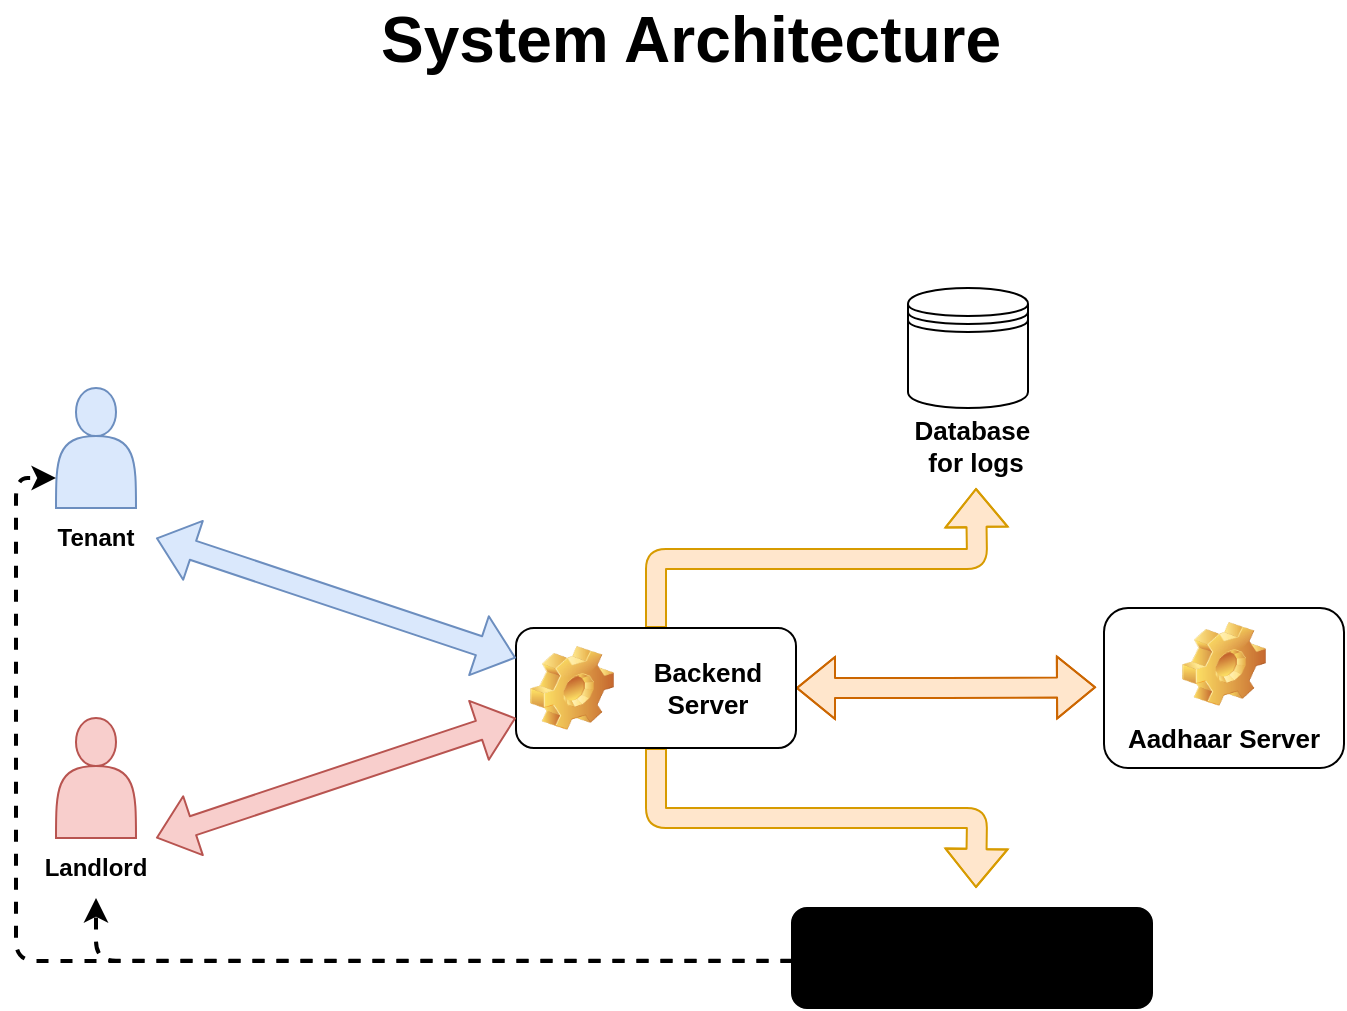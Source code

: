 <mxfile version="15.5.8" type="github">
  <diagram name="Page-1" id="c7558073-3199-34d8-9f00-42111426c3f3">
    <mxGraphModel dx="2126" dy="1306" grid="1" gridSize="10" guides="1" tooltips="1" connect="1" arrows="1" fold="1" page="1" pageScale="1" pageWidth="1169" pageHeight="827" background="none" math="0" shadow="0">
      <root>
        <mxCell id="0" />
        <mxCell id="1" parent="0" />
        <mxCell id="QJRBWMiN4yP4uXgoTAv8-38" value="&lt;font size=&quot;1&quot;&gt;&lt;span style=&quot;font-size: 32px&quot;&gt;System Architecture&lt;/span&gt;&lt;/font&gt;" style="text;strokeColor=none;fillColor=none;html=1;fontSize=24;fontStyle=1;verticalAlign=middle;align=center;shadow=0;labelBackgroundColor=none;sketch=0;" vertex="1" parent="1">
          <mxGeometry x="535" y="90" width="100" height="40" as="geometry" />
        </mxCell>
        <mxCell id="QJRBWMiN4yP4uXgoTAv8-39" value="" style="group" vertex="1" connectable="0" parent="1">
          <mxGeometry x="258" y="234" width="654" height="360" as="geometry" />
        </mxCell>
        <mxCell id="QJRBWMiN4yP4uXgoTAv8-6" value="" style="group" vertex="1" connectable="0" parent="QJRBWMiN4yP4uXgoTAv8-39">
          <mxGeometry y="50" width="60" height="90" as="geometry" />
        </mxCell>
        <mxCell id="PHw_MCN1QrVX4D9Gqcd9-97" value="" style="shape=actor;whiteSpace=wrap;html=1;fillColor=#dae8fc;strokeColor=#6c8ebf;shadow=0;sketch=0;" vertex="1" parent="QJRBWMiN4yP4uXgoTAv8-6">
          <mxGeometry x="10" width="40" height="60" as="geometry" />
        </mxCell>
        <mxCell id="QJRBWMiN4yP4uXgoTAv8-5" value="&lt;b&gt;Tenant&lt;/b&gt;" style="text;html=1;strokeColor=none;fillColor=none;align=center;verticalAlign=middle;whiteSpace=wrap;rounded=0;shadow=0;sketch=0;" vertex="1" parent="QJRBWMiN4yP4uXgoTAv8-6">
          <mxGeometry y="60" width="60" height="30" as="geometry" />
        </mxCell>
        <mxCell id="QJRBWMiN4yP4uXgoTAv8-8" value="" style="group" vertex="1" connectable="0" parent="QJRBWMiN4yP4uXgoTAv8-39">
          <mxGeometry y="215" width="60" height="90" as="geometry" />
        </mxCell>
        <mxCell id="QJRBWMiN4yP4uXgoTAv8-3" value="" style="shape=actor;whiteSpace=wrap;html=1;fillColor=#f8cecc;strokeColor=#b85450;" vertex="1" parent="QJRBWMiN4yP4uXgoTAv8-8">
          <mxGeometry x="10" width="40" height="60" as="geometry" />
        </mxCell>
        <mxCell id="QJRBWMiN4yP4uXgoTAv8-7" value="&lt;b&gt;Landlord&lt;/b&gt;" style="text;html=1;strokeColor=none;fillColor=none;align=center;verticalAlign=middle;whiteSpace=wrap;rounded=0;shadow=0;sketch=0;" vertex="1" parent="QJRBWMiN4yP4uXgoTAv8-8">
          <mxGeometry y="60" width="60" height="30" as="geometry" />
        </mxCell>
        <mxCell id="QJRBWMiN4yP4uXgoTAv8-22" style="edgeStyle=orthogonalEdgeStyle;shape=flexArrow;rounded=1;orthogonalLoop=1;jettySize=auto;html=1;exitX=0.5;exitY=0;exitDx=0;exitDy=0;fontSize=13;fillColor=#ffe6cc;strokeColor=#d79b00;" edge="1" parent="QJRBWMiN4yP4uXgoTAv8-39" source="QJRBWMiN4yP4uXgoTAv8-9">
          <mxGeometry relative="1" as="geometry">
            <mxPoint x="470" y="100.0" as="targetPoint" />
          </mxGeometry>
        </mxCell>
        <mxCell id="QJRBWMiN4yP4uXgoTAv8-23" style="edgeStyle=orthogonalEdgeStyle;shape=flexArrow;rounded=1;orthogonalLoop=1;jettySize=auto;html=1;exitX=1;exitY=0.5;exitDx=0;exitDy=0;fontSize=13;fillColor=#ffe6cc;strokeColor=#CC6600;startArrow=block;" edge="1" parent="QJRBWMiN4yP4uXgoTAv8-39" source="QJRBWMiN4yP4uXgoTAv8-9">
          <mxGeometry relative="1" as="geometry">
            <mxPoint x="530" y="199.667" as="targetPoint" />
          </mxGeometry>
        </mxCell>
        <mxCell id="QJRBWMiN4yP4uXgoTAv8-26" style="edgeStyle=orthogonalEdgeStyle;shape=flexArrow;rounded=1;orthogonalLoop=1;jettySize=auto;html=1;exitX=0.5;exitY=1;exitDx=0;exitDy=0;fontSize=13;fillColor=#ffe6cc;strokeColor=#d79b00;startArrow=none;startFill=0;" edge="1" parent="QJRBWMiN4yP4uXgoTAv8-39" source="QJRBWMiN4yP4uXgoTAv8-9">
          <mxGeometry relative="1" as="geometry">
            <mxPoint x="470" y="300" as="targetPoint" />
          </mxGeometry>
        </mxCell>
        <mxCell id="QJRBWMiN4yP4uXgoTAv8-9" value="&lt;font style=&quot;font-size: 13px&quot;&gt;Backend Server&lt;/font&gt;" style="label;whiteSpace=wrap;html=1;image=img/clipart/Gear_128x128.png;shadow=0;sketch=0;gradientColor=none;align=center;" vertex="1" parent="QJRBWMiN4yP4uXgoTAv8-39">
          <mxGeometry x="240" y="170" width="140" height="60" as="geometry" />
        </mxCell>
        <mxCell id="QJRBWMiN4yP4uXgoTAv8-16" value="" style="group" vertex="1" connectable="0" parent="QJRBWMiN4yP4uXgoTAv8-39">
          <mxGeometry x="436" width="64" height="94" as="geometry" />
        </mxCell>
        <mxCell id="QJRBWMiN4yP4uXgoTAv8-10" value="" style="shape=datastore;whiteSpace=wrap;html=1;shadow=0;sketch=0;fontSize=13;gradientColor=none;align=center;" vertex="1" parent="QJRBWMiN4yP4uXgoTAv8-16">
          <mxGeometry width="60" height="60" as="geometry" />
        </mxCell>
        <mxCell id="QJRBWMiN4yP4uXgoTAv8-12" value="Database&amp;nbsp; for logs" style="text;html=1;strokeColor=none;fillColor=none;align=center;verticalAlign=middle;whiteSpace=wrap;rounded=0;shadow=0;sketch=0;fontSize=13;fontStyle=1" vertex="1" parent="QJRBWMiN4yP4uXgoTAv8-16">
          <mxGeometry x="4" y="64" width="60" height="30" as="geometry" />
        </mxCell>
        <mxCell id="QJRBWMiN4yP4uXgoTAv8-18" value="Aadhaar Server" style="label;whiteSpace=wrap;html=1;align=center;verticalAlign=bottom;spacingLeft=0;spacingBottom=4;imageAlign=center;imageVerticalAlign=top;image=img/clipart/Gear_128x128.png;shadow=0;sketch=0;fontSize=13;gradientColor=none;" vertex="1" parent="QJRBWMiN4yP4uXgoTAv8-39">
          <mxGeometry x="534" y="160" width="120" height="80" as="geometry" />
        </mxCell>
        <mxCell id="QJRBWMiN4yP4uXgoTAv8-21" value="" style="group" vertex="1" connectable="0" parent="QJRBWMiN4yP4uXgoTAv8-39">
          <mxGeometry x="378" y="310" width="180" height="50" as="geometry" />
        </mxCell>
        <mxCell id="QJRBWMiN4yP4uXgoTAv8-20" value="" style="shape=ext;double=1;rounded=1;whiteSpace=wrap;html=1;shadow=0;sketch=0;fontSize=13;gradientColor=none;align=center;labelBackgroundColor=none;fillColor=#000000;" vertex="1" parent="QJRBWMiN4yP4uXgoTAv8-21">
          <mxGeometry width="180" height="50" as="geometry" />
        </mxCell>
        <mxCell id="QJRBWMiN4yP4uXgoTAv8-19" value="" style="shape=image;verticalLabelPosition=bottom;labelBackgroundColor=#ffffff;verticalAlign=top;aspect=fixed;imageAspect=0;image=https://www.fast2sms.com/Fast2SMS-logo-red.png;" vertex="1" parent="QJRBWMiN4yP4uXgoTAv8-21">
          <mxGeometry x="12.251" y="5" width="141.05" height="42.857" as="geometry" />
        </mxCell>
        <mxCell id="QJRBWMiN4yP4uXgoTAv8-30" style="rounded=1;orthogonalLoop=1;jettySize=auto;html=1;exitX=1;exitY=0.5;exitDx=0;exitDy=0;entryX=0;entryY=0.25;entryDx=0;entryDy=0;fontSize=13;fillColor=#dae8fc;strokeColor=#6c8ebf;elbow=vertical;startArrow=classic;startFill=1;shape=flexArrow;" edge="1" parent="QJRBWMiN4yP4uXgoTAv8-39" source="QJRBWMiN4yP4uXgoTAv8-5" target="QJRBWMiN4yP4uXgoTAv8-9">
          <mxGeometry relative="1" as="geometry" />
        </mxCell>
        <mxCell id="QJRBWMiN4yP4uXgoTAv8-33" style="edgeStyle=none;shape=flexArrow;rounded=1;orthogonalLoop=1;jettySize=auto;html=1;exitX=1;exitY=0;exitDx=0;exitDy=0;entryX=0;entryY=0.75;entryDx=0;entryDy=0;fontSize=13;strokeColor=#b85450;fillColor=#f8cecc;startArrow=block;" edge="1" parent="QJRBWMiN4yP4uXgoTAv8-39" source="QJRBWMiN4yP4uXgoTAv8-7" target="QJRBWMiN4yP4uXgoTAv8-9">
          <mxGeometry relative="1" as="geometry" />
        </mxCell>
        <mxCell id="QJRBWMiN4yP4uXgoTAv8-35" style="edgeStyle=orthogonalEdgeStyle;rounded=1;orthogonalLoop=1;jettySize=auto;html=1;exitX=0;exitY=0.5;exitDx=0;exitDy=0;entryX=0.5;entryY=1;entryDx=0;entryDy=0;fontSize=13;strokeColor=default;fillColor=default;gradientColor=none;strokeWidth=2;dashed=1;" edge="1" parent="QJRBWMiN4yP4uXgoTAv8-39" source="QJRBWMiN4yP4uXgoTAv8-19" target="QJRBWMiN4yP4uXgoTAv8-7">
          <mxGeometry relative="1" as="geometry" />
        </mxCell>
        <mxCell id="QJRBWMiN4yP4uXgoTAv8-36" style="edgeStyle=orthogonalEdgeStyle;rounded=1;orthogonalLoop=1;jettySize=auto;html=1;entryX=0;entryY=0.75;entryDx=0;entryDy=0;fontSize=13;strokeColor=default;fillColor=default;gradientColor=none;dashed=1;strokeWidth=2;" edge="1" parent="QJRBWMiN4yP4uXgoTAv8-39" source="QJRBWMiN4yP4uXgoTAv8-19" target="PHw_MCN1QrVX4D9Gqcd9-97">
          <mxGeometry relative="1" as="geometry" />
        </mxCell>
      </root>
    </mxGraphModel>
  </diagram>
</mxfile>
